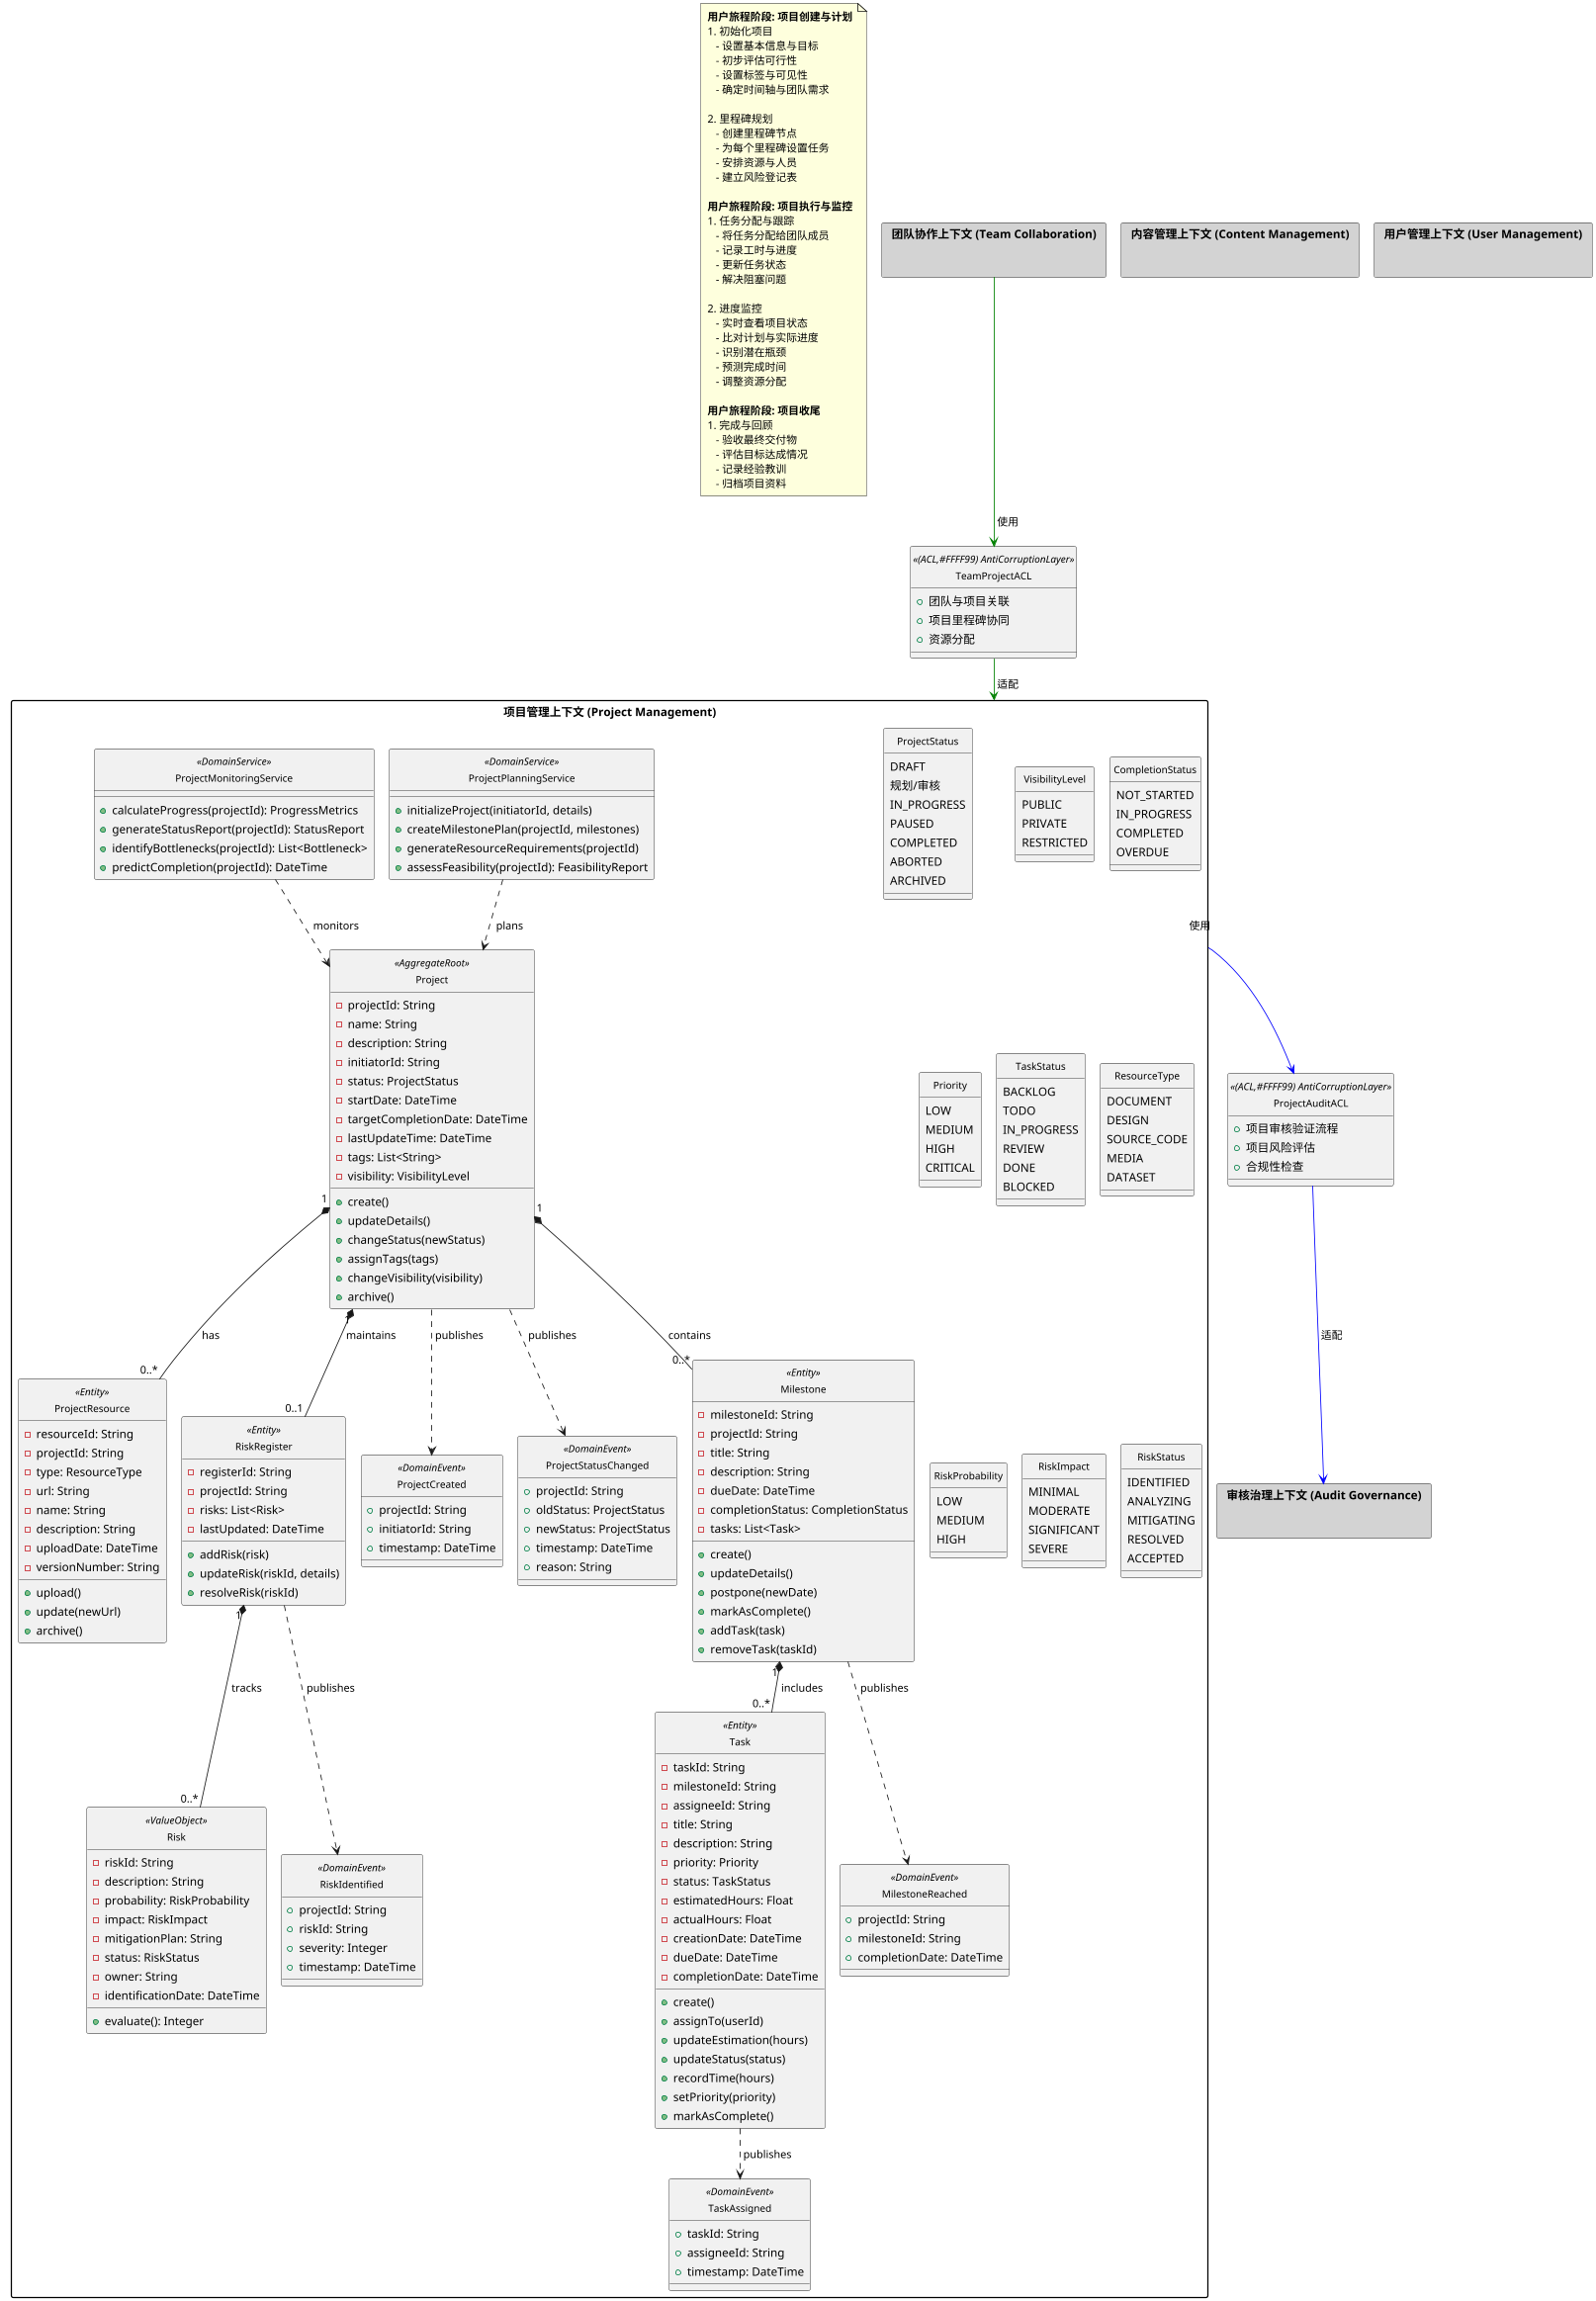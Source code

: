 @startuml project-context-diagram
' ========================
' 项目管理上下文领域模型
' ========================

' ========================
' 全局配置
' ========================
scale 0.8
!pragma layout smetana
skinparam dpi 100
skinparam defaultFontName "PingFang SC"
skinparam classFontSize 12
skinparam packageFontSize 14
skinparam linetype ortho
skinparam packageStyle rectangle
skinparam nodesep 60
skinparam ranksep 80
skinparam backgroundColor white
skinparam shadowing false
skinparam padding 2
hide circle
skinparam packageTitleAlignment center

!define AggregateRoot <<(A,#ADD8E6) AggregateRoot>>
!define Entity <<(E,#90EE90) Entity>>
!define ValueObject <<(V,#DDA0DD) ValueObject>>
!define DomainService <<(S,#FFA07A) DomainService>>
!define DomainEvent <<(D,#FFD700) DomainEvent>>
!define ACL <<(ACL,#FFFF99) AntiCorruptionLayer>>

package "项目管理上下文 (Project Management)" {
    class Project AggregateRoot {
        - projectId: String
        - name: String
        - description: String
        - initiatorId: String
        - status: ProjectStatus
        - startDate: DateTime
        - targetCompletionDate: DateTime
        - lastUpdateTime: DateTime
        - tags: List<String>
        - visibility: VisibilityLevel
        + create()
        + updateDetails()
        + changeStatus(newStatus)
        + assignTags(tags)
        + changeVisibility(visibility)
        + archive()
    }
    
    enum ProjectStatus {
        DRAFT
        规划/审核
        IN_PROGRESS
        PAUSED
        COMPLETED
        ABORTED
        ARCHIVED
    }
    
    enum VisibilityLevel {
        PUBLIC
        PRIVATE
        RESTRICTED
    }
    
    class Milestone Entity {
        - milestoneId: String
        - projectId: String
        - title: String
        - description: String
        - dueDate: DateTime
        - completionStatus: CompletionStatus
        - tasks: List<Task>
        + create()
        + updateDetails()
        + postpone(newDate)
        + markAsComplete()
        + addTask(task)
        + removeTask(taskId)
    }
    
    enum CompletionStatus {
        NOT_STARTED
        IN_PROGRESS
        COMPLETED
        OVERDUE
    }
    
    class Task Entity {
        - taskId: String
        - milestoneId: String
        - assigneeId: String
        - title: String
        - description: String
        - priority: Priority
        - status: TaskStatus
        - estimatedHours: Float
        - actualHours: Float
        - creationDate: DateTime
        - dueDate: DateTime
        - completionDate: DateTime
        + create()
        + assignTo(userId)
        + updateEstimation(hours)
        + updateStatus(status)
        + recordTime(hours)
        + setPriority(priority)
        + markAsComplete()
    }
    
    enum Priority {
        LOW
        MEDIUM
        HIGH
        CRITICAL
    }
    
    enum TaskStatus {
        BACKLOG
        TODO
        IN_PROGRESS
        REVIEW
        DONE
        BLOCKED
    }
    
    class ProjectResource Entity {
        - resourceId: String
        - projectId: String
        - type: ResourceType
        - url: String
        - name: String
        - description: String
        - uploadDate: DateTime
        - versionNumber: String
        + upload()
        + update(newUrl)
        + archive()
    }
    
    enum ResourceType {
        DOCUMENT
        DESIGN
        SOURCE_CODE
        MEDIA
        DATASET
    }
    
    class RiskRegister Entity {
        - registerId: String
        - projectId: String
        - risks: List<Risk>
        - lastUpdated: DateTime
        + addRisk(risk)
        + updateRisk(riskId, details)
        + resolveRisk(riskId)
    }
    
    class Risk ValueObject {
        - riskId: String
        - description: String
        - probability: RiskProbability
        - impact: RiskImpact
        - mitigationPlan: String
        - status: RiskStatus
        - owner: String
        - identificationDate: DateTime
        + evaluate(): Integer
    }
    
    enum RiskProbability {
        LOW
        MEDIUM
        HIGH
    }
    
    enum RiskImpact {
        MINIMAL
        MODERATE
        SIGNIFICANT
        SEVERE
    }
    
    enum RiskStatus {
        IDENTIFIED
        ANALYZING
        MITIGATING
        RESOLVED
        ACCEPTED
    }
    
    class ProjectPlanningService DomainService {
        + initializeProject(initiatorId, details)
        + createMilestonePlan(projectId, milestones)
        + generateResourceRequirements(projectId)
        + assessFeasibility(projectId): FeasibilityReport
    }
    
    class ProjectMonitoringService DomainService {
        + calculateProgress(projectId): ProgressMetrics
        + generateStatusReport(projectId): StatusReport
        + identifyBottlenecks(projectId): List<Bottleneck>
        + predictCompletion(projectId): DateTime
    }
    
    ' Domain Events
    class ProjectCreated DomainEvent {
        + projectId: String
        + initiatorId: String
        + timestamp: DateTime
    }
    
    class ProjectStatusChanged DomainEvent {
        + projectId: String
        + oldStatus: ProjectStatus
        + newStatus: ProjectStatus
        + timestamp: DateTime
        + reason: String
    }
    
    class MilestoneReached DomainEvent {
        + projectId: String
        + milestoneId: String
        + completionDate: DateTime
    }
    
    class TaskAssigned DomainEvent {
        + taskId: String
        + assigneeId: String
        + timestamp: DateTime
    }
    
    class RiskIdentified DomainEvent {
        + projectId: String
        + riskId: String
        + severity: Integer
        + timestamp: DateTime
    }
    
    ' Relationships
    Project "1" *-- "0..*" Milestone : contains >
    Milestone "1" *-- "0..*" Task : includes >
    Project "1" *-- "0..*" ProjectResource : has >
    Project "1" *-- "0..1" RiskRegister : maintains >
    RiskRegister "1" *-- "0..*" Risk : tracks >
    
    ProjectPlanningService ..> Project : plans >
    ProjectMonitoringService ..> Project : monitors >
    
    Project ..> ProjectCreated : publishes >
    Project ..> ProjectStatusChanged : publishes >
    Milestone ..> MilestoneReached : publishes >
    Task ..> TaskAssigned : publishes >
    RiskRegister ..> RiskIdentified : publishes >
}

note as ProjectJourneys
  <b>用户旅程阶段: 项目创建与计划</b>
  1. 初始化项目
     - 设置基本信息与目标
     - 初步评估可行性
     - 设置标签与可见性
     - 确定时间轴与团队需求
  
  2. 里程碑规划
     - 创建里程碑节点
     - 为每个里程碑设置任务
     - 安排资源与人员
     - 建立风险登记表
  
  <b>用户旅程阶段: 项目执行与监控</b>
  1. 任务分配与跟踪
     - 将任务分配给团队成员
     - 记录工时与进度
     - 更新任务状态
     - 解决阻塞问题
  
  2. 进度监控
     - 实时查看项目状态
     - 比对计划与实际进度
     - 识别潜在瓶颈
     - 预测完成时间
     - 调整资源分配
  
  <b>用户旅程阶段: 项目收尾</b>
  1. 完成与回顾
     - 验收最终交付物
     - 评估目标达成情况
     - 记录经验教训
     - 归档项目资料
endnote

' 跨上下文关系与反腐层
package "审核治理上下文 (Audit Governance)" as AG #LightGray {
}

package "团队协作上下文 (Team Collaboration)" as TC #LightGray {
}

package "内容管理上下文 (Content Management)" as CM #LightGray {
}

package "用户管理上下文 (User Management)" as UM #LightGray {
}

' 项目与审核的反腐层
class ProjectAuditACL ACL {
    + 项目审核验证流程
    + 项目风险评估
    + 合规性检查
}

' 团队与项目的反腐层
class TeamProjectACL ACL {
    + 团队与项目关联
    + 项目里程碑协同
    + 资源分配
}

' 关系
"项目管理上下文 (Project Management)" -[#blue]-> ProjectAuditACL : 使用 >
ProjectAuditACL -[#blue]-> AG : 适配 >

TC -[#green]-> TeamProjectACL : 使用 >
TeamProjectACL -[#green]-> "项目管理上下文 (Project Management)" : 适配 >

@enduml 